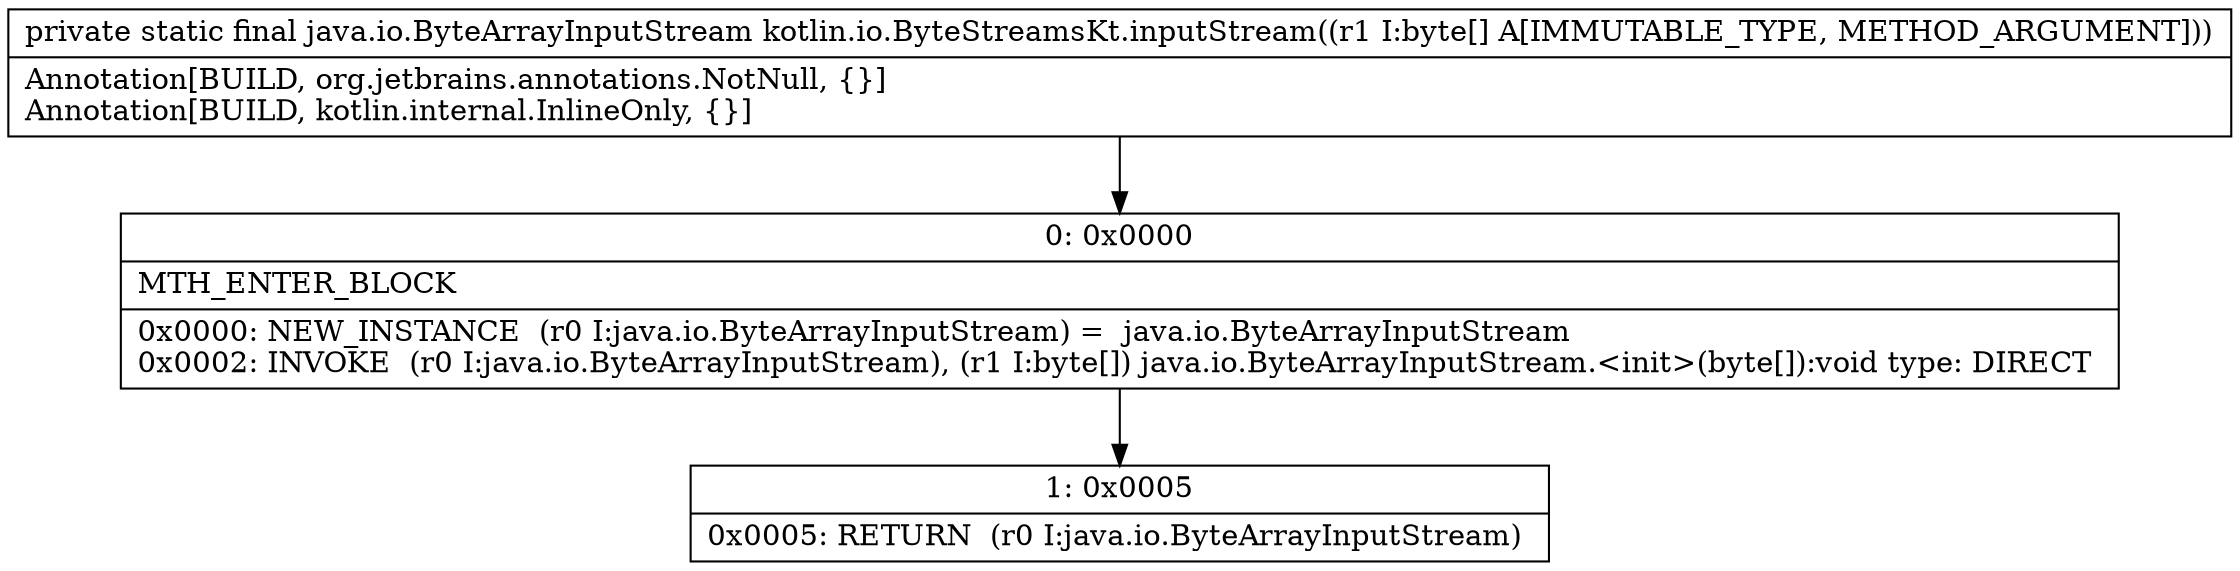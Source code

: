 digraph "CFG forkotlin.io.ByteStreamsKt.inputStream([B)Ljava\/io\/ByteArrayInputStream;" {
Node_0 [shape=record,label="{0\:\ 0x0000|MTH_ENTER_BLOCK\l|0x0000: NEW_INSTANCE  (r0 I:java.io.ByteArrayInputStream) =  java.io.ByteArrayInputStream \l0x0002: INVOKE  (r0 I:java.io.ByteArrayInputStream), (r1 I:byte[]) java.io.ByteArrayInputStream.\<init\>(byte[]):void type: DIRECT \l}"];
Node_1 [shape=record,label="{1\:\ 0x0005|0x0005: RETURN  (r0 I:java.io.ByteArrayInputStream) \l}"];
MethodNode[shape=record,label="{private static final java.io.ByteArrayInputStream kotlin.io.ByteStreamsKt.inputStream((r1 I:byte[] A[IMMUTABLE_TYPE, METHOD_ARGUMENT]))  | Annotation[BUILD, org.jetbrains.annotations.NotNull, \{\}]\lAnnotation[BUILD, kotlin.internal.InlineOnly, \{\}]\l}"];
MethodNode -> Node_0;
Node_0 -> Node_1;
}


